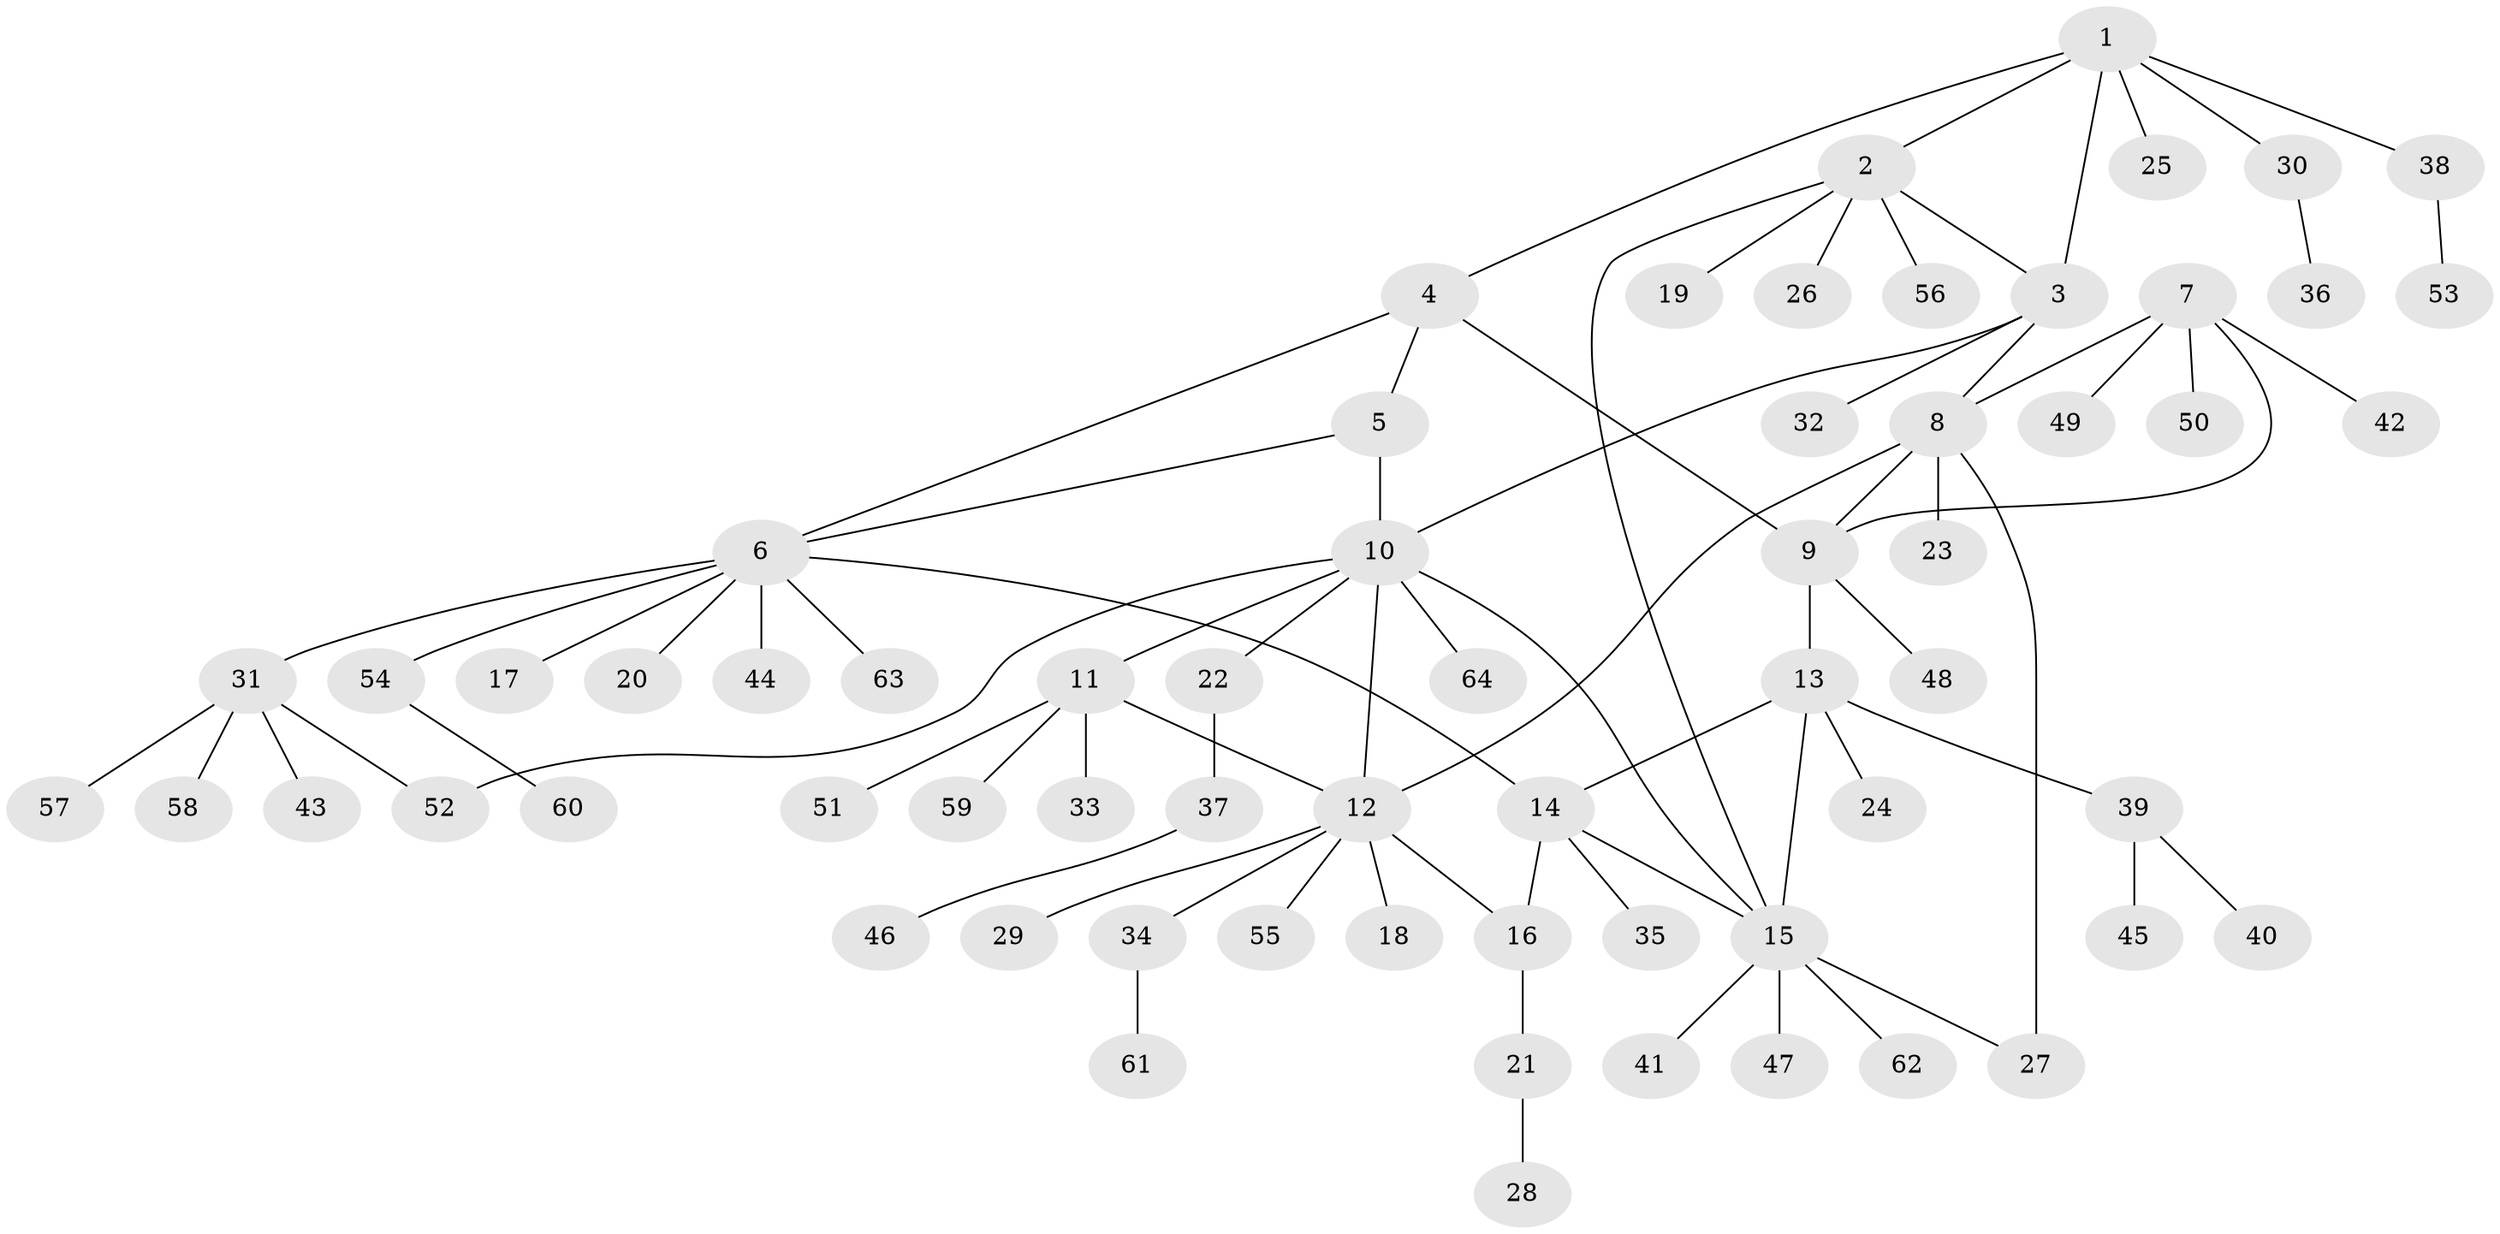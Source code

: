 // coarse degree distribution, {8: 0.043478260869565216, 5: 0.06521739130434782, 11: 0.021739130434782608, 3: 0.021739130434782608, 9: 0.021739130434782608, 4: 0.08695652173913043, 7: 0.021739130434782608, 6: 0.021739130434782608, 1: 0.6304347826086957, 2: 0.06521739130434782}
// Generated by graph-tools (version 1.1) at 2025/24/03/03/25 07:24:17]
// undirected, 64 vertices, 77 edges
graph export_dot {
graph [start="1"]
  node [color=gray90,style=filled];
  1;
  2;
  3;
  4;
  5;
  6;
  7;
  8;
  9;
  10;
  11;
  12;
  13;
  14;
  15;
  16;
  17;
  18;
  19;
  20;
  21;
  22;
  23;
  24;
  25;
  26;
  27;
  28;
  29;
  30;
  31;
  32;
  33;
  34;
  35;
  36;
  37;
  38;
  39;
  40;
  41;
  42;
  43;
  44;
  45;
  46;
  47;
  48;
  49;
  50;
  51;
  52;
  53;
  54;
  55;
  56;
  57;
  58;
  59;
  60;
  61;
  62;
  63;
  64;
  1 -- 2;
  1 -- 3;
  1 -- 4;
  1 -- 25;
  1 -- 30;
  1 -- 38;
  2 -- 3;
  2 -- 15;
  2 -- 19;
  2 -- 26;
  2 -- 56;
  3 -- 8;
  3 -- 10;
  3 -- 32;
  4 -- 5;
  4 -- 6;
  4 -- 9;
  5 -- 6;
  5 -- 10;
  6 -- 14;
  6 -- 17;
  6 -- 20;
  6 -- 31;
  6 -- 44;
  6 -- 54;
  6 -- 63;
  7 -- 8;
  7 -- 9;
  7 -- 42;
  7 -- 49;
  7 -- 50;
  8 -- 9;
  8 -- 12;
  8 -- 23;
  8 -- 27;
  9 -- 13;
  9 -- 48;
  10 -- 11;
  10 -- 12;
  10 -- 15;
  10 -- 22;
  10 -- 52;
  10 -- 64;
  11 -- 12;
  11 -- 33;
  11 -- 51;
  11 -- 59;
  12 -- 16;
  12 -- 18;
  12 -- 29;
  12 -- 34;
  12 -- 55;
  13 -- 14;
  13 -- 15;
  13 -- 24;
  13 -- 39;
  14 -- 15;
  14 -- 16;
  14 -- 35;
  15 -- 27;
  15 -- 41;
  15 -- 47;
  15 -- 62;
  16 -- 21;
  21 -- 28;
  22 -- 37;
  30 -- 36;
  31 -- 43;
  31 -- 52;
  31 -- 57;
  31 -- 58;
  34 -- 61;
  37 -- 46;
  38 -- 53;
  39 -- 40;
  39 -- 45;
  54 -- 60;
}
